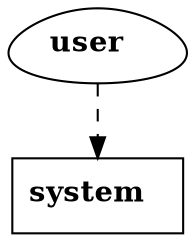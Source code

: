 digraph g {
  compound=true

  g0 [shape="box" label=<
<b>system</b>
  >]
  g1 [shape="egg" label=<
<b>user</b>
  >]

  g1 -> g0 [style="dashed"]
}
